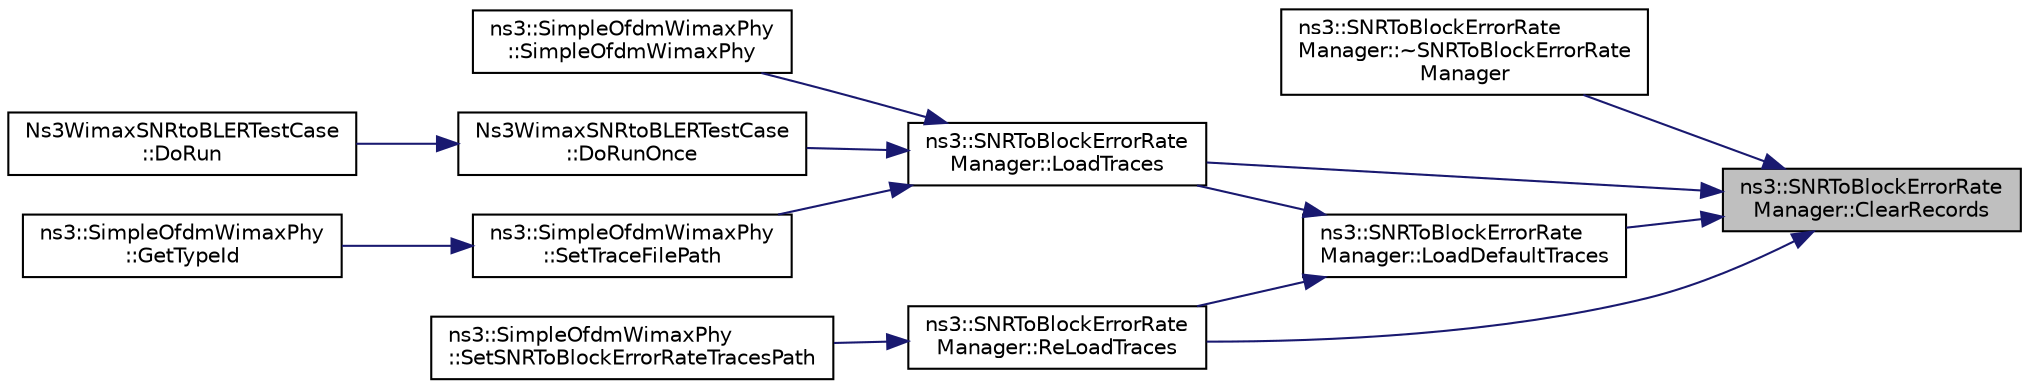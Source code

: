 digraph "ns3::SNRToBlockErrorRateManager::ClearRecords"
{
 // LATEX_PDF_SIZE
  edge [fontname="Helvetica",fontsize="10",labelfontname="Helvetica",labelfontsize="10"];
  node [fontname="Helvetica",fontsize="10",shape=record];
  rankdir="RL";
  Node1 [label="ns3::SNRToBlockErrorRate\lManager::ClearRecords",height=0.2,width=0.4,color="black", fillcolor="grey75", style="filled", fontcolor="black",tooltip="Clear records function."];
  Node1 -> Node2 [dir="back",color="midnightblue",fontsize="10",style="solid",fontname="Helvetica"];
  Node2 [label="ns3::SNRToBlockErrorRate\lManager::~SNRToBlockErrorRate\lManager",height=0.2,width=0.4,color="black", fillcolor="white", style="filled",URL="$classns3_1_1_s_n_r_to_block_error_rate_manager.html#ac350ea76815a33cbda0c111b09158674",tooltip=" "];
  Node1 -> Node3 [dir="back",color="midnightblue",fontsize="10",style="solid",fontname="Helvetica"];
  Node3 [label="ns3::SNRToBlockErrorRate\lManager::LoadDefaultTraces",height=0.2,width=0.4,color="black", fillcolor="white", style="filled",URL="$classns3_1_1_s_n_r_to_block_error_rate_manager.html#a50f8ba371742a7d083b1092ea85b51c1",tooltip="Loads the default traces from default-traces.h file."];
  Node3 -> Node4 [dir="back",color="midnightblue",fontsize="10",style="solid",fontname="Helvetica"];
  Node4 [label="ns3::SNRToBlockErrorRate\lManager::LoadTraces",height=0.2,width=0.4,color="black", fillcolor="white", style="filled",URL="$classns3_1_1_s_n_r_to_block_error_rate_manager.html#af5a203f2ae5dd3477ec616b6d0337f62",tooltip="Loads the traces form the repository specified in the constructor or set by SetTraceFilePath function..."];
  Node4 -> Node5 [dir="back",color="midnightblue",fontsize="10",style="solid",fontname="Helvetica"];
  Node5 [label="ns3::SimpleOfdmWimaxPhy\l::SimpleOfdmWimaxPhy",height=0.2,width=0.4,color="black", fillcolor="white", style="filled",URL="$classns3_1_1_simple_ofdm_wimax_phy.html#ac75a81050a2e1e801481a10cffa23b5f",tooltip=" "];
  Node4 -> Node6 [dir="back",color="midnightblue",fontsize="10",style="solid",fontname="Helvetica"];
  Node6 [label="Ns3WimaxSNRtoBLERTestCase\l::DoRunOnce",height=0.2,width=0.4,color="black", fillcolor="white", style="filled",URL="$class_ns3_wimax_s_n_rto_b_l_e_r_test_case.html#a64943c3525014a282678a8a7186c6273",tooltip="Run once function."];
  Node6 -> Node7 [dir="back",color="midnightblue",fontsize="10",style="solid",fontname="Helvetica"];
  Node7 [label="Ns3WimaxSNRtoBLERTestCase\l::DoRun",height=0.2,width=0.4,color="black", fillcolor="white", style="filled",URL="$class_ns3_wimax_s_n_rto_b_l_e_r_test_case.html#ac9aa61cf78b1f131079090a055b08e66",tooltip="Implementation to actually run this TestCase."];
  Node4 -> Node8 [dir="back",color="midnightblue",fontsize="10",style="solid",fontname="Helvetica"];
  Node8 [label="ns3::SimpleOfdmWimaxPhy\l::SetTraceFilePath",height=0.2,width=0.4,color="black", fillcolor="white", style="filled",URL="$classns3_1_1_simple_ofdm_wimax_phy.html#a3f90e6261b5238201701a7275300b008",tooltip="Set trace file path."];
  Node8 -> Node9 [dir="back",color="midnightblue",fontsize="10",style="solid",fontname="Helvetica"];
  Node9 [label="ns3::SimpleOfdmWimaxPhy\l::GetTypeId",height=0.2,width=0.4,color="black", fillcolor="white", style="filled",URL="$classns3_1_1_simple_ofdm_wimax_phy.html#a0c5b73edf9b3c13a0d6e0b80524561e8",tooltip="Get the type ID."];
  Node3 -> Node10 [dir="back",color="midnightblue",fontsize="10",style="solid",fontname="Helvetica"];
  Node10 [label="ns3::SNRToBlockErrorRate\lManager::ReLoadTraces",height=0.2,width=0.4,color="black", fillcolor="white", style="filled",URL="$classns3_1_1_s_n_r_to_block_error_rate_manager.html#a65363890767d423f9f97f9e9b038dda4",tooltip="Reloads the trace."];
  Node10 -> Node11 [dir="back",color="midnightblue",fontsize="10",style="solid",fontname="Helvetica"];
  Node11 [label="ns3::SimpleOfdmWimaxPhy\l::SetSNRToBlockErrorRateTracesPath",height=0.2,width=0.4,color="black", fillcolor="white", style="filled",URL="$classns3_1_1_simple_ofdm_wimax_phy.html#acfde2780c048f2f29d5ddd40189e3da8",tooltip="Set the path of the repository containing the traces."];
  Node1 -> Node4 [dir="back",color="midnightblue",fontsize="10",style="solid",fontname="Helvetica"];
  Node1 -> Node10 [dir="back",color="midnightblue",fontsize="10",style="solid",fontname="Helvetica"];
}
